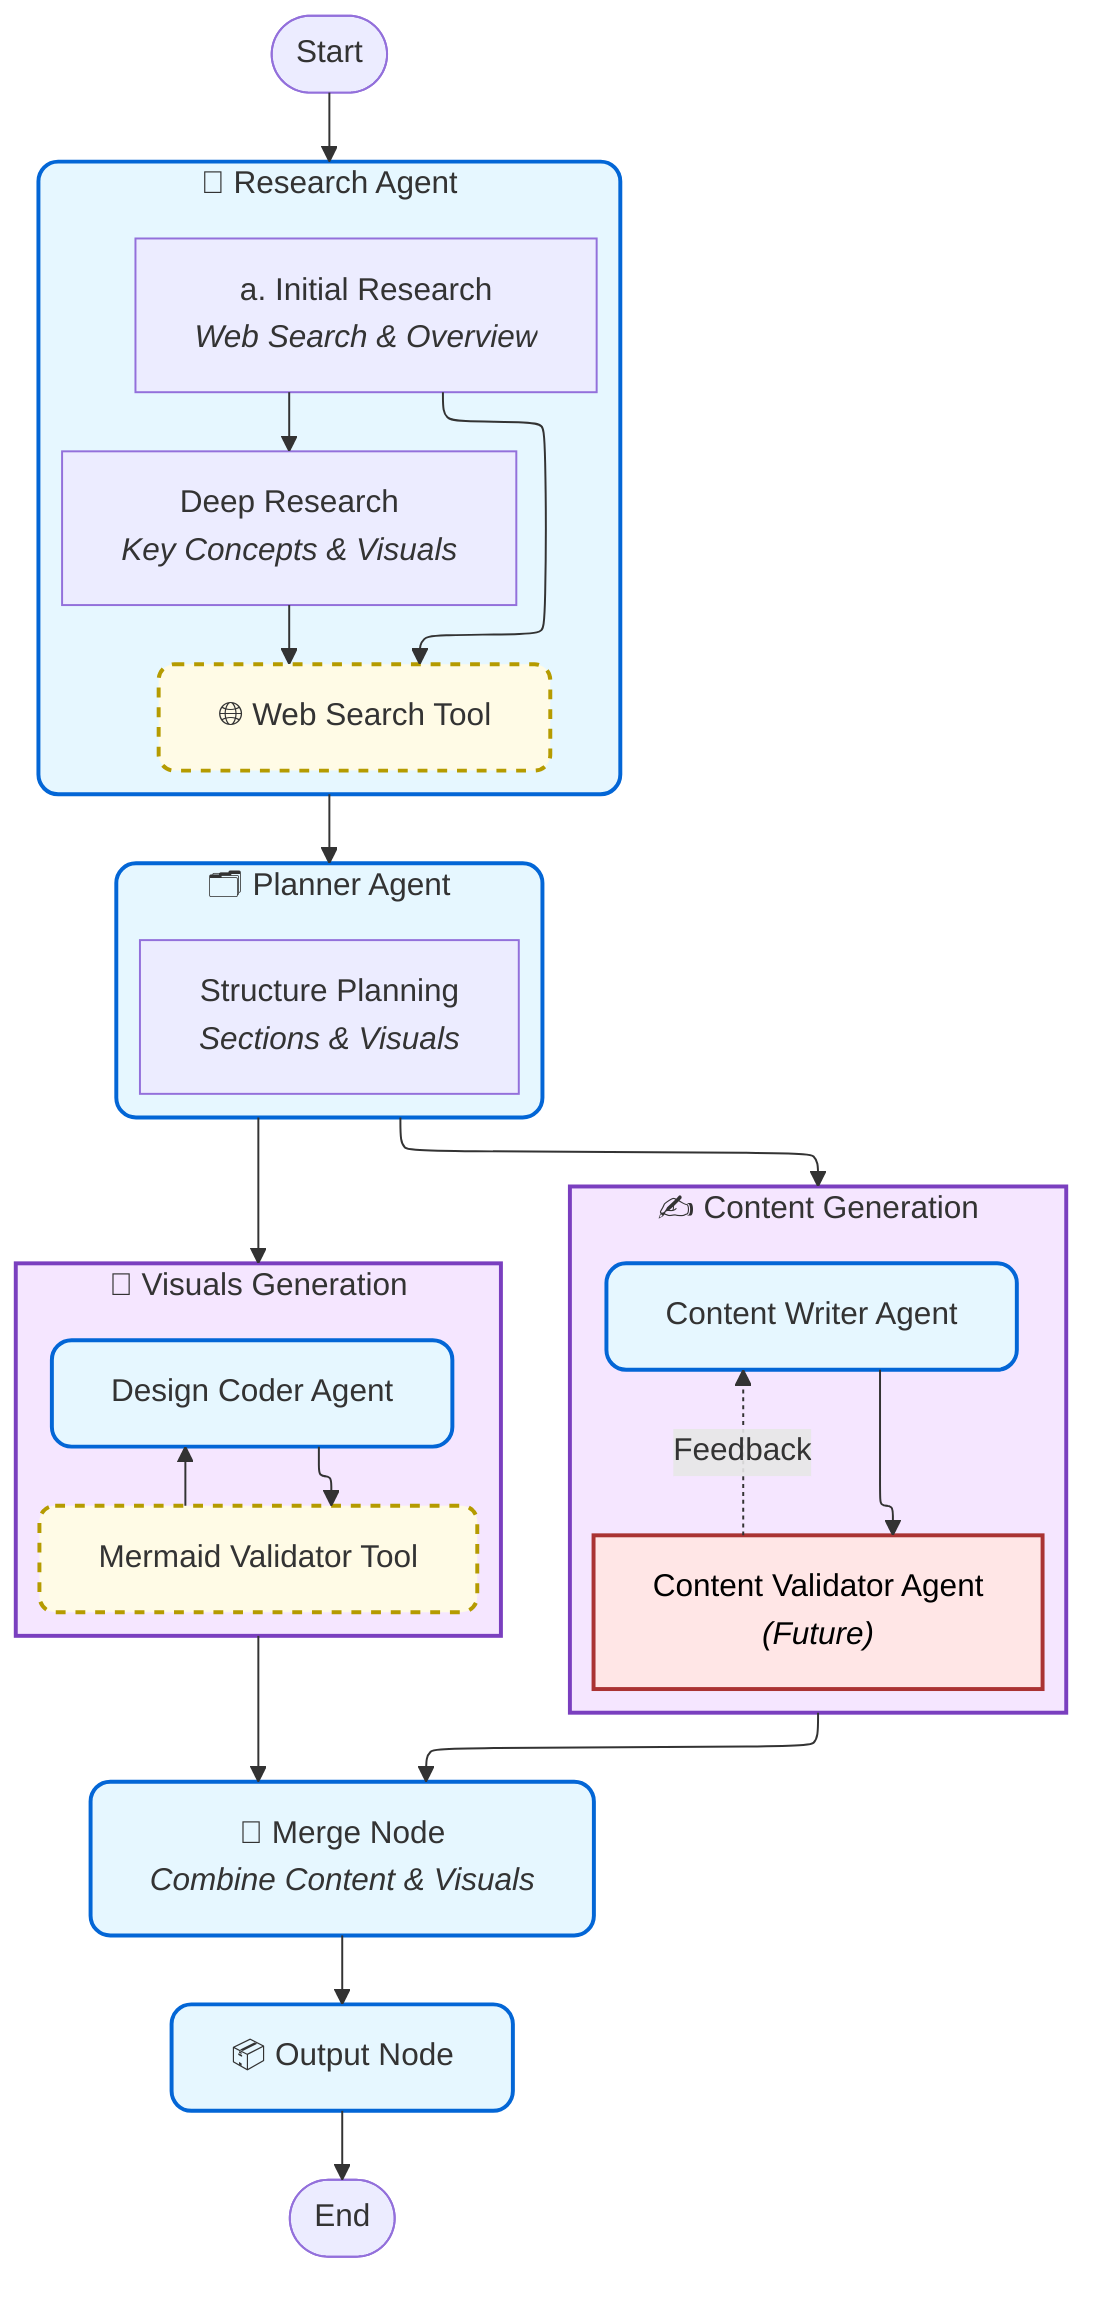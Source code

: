 ---
config:
  layout: elk
---
flowchart TD
 subgraph B["🔎 Research Agent"]
    direction TB
        B2["Deep Research<br><i>Key Concepts &amp; Visuals</i>"]
        B1["a. Initial Research<br><i>Web Search &amp; Overview</i>"]
        WS["🌐 Web Search Tool"]
  end
 subgraph P["🗂 Planner Agent"]
    direction TB
        P1["Structure Planning<br><i>Sections &amp; Visuals</i>"]
  end
 subgraph ContentPath["✍️ Content Generation"]
    direction TB
        CV["Content Validator Agent<br><i>(Future)</i>"]
        C["Content Writer Agent"]
  end
 subgraph VisualPath["🎨 Visuals Generation"]
    direction TB
        MV["Mermaid Validator Tool"]
        M["Design Coder Agent"]
  end
    start(["Start"]) --> B
    B1 --> B2 & WS
    B2 --> WS
    B --> P
    P --> ContentPath & VisualPath
    C --> CV
    CV -. Feedback ..-> C
    M --> MV
    MV --> M
    ContentPath --> merge["🔗 Merge Node<br><i>Combine Content &amp; Visuals</i>"]
    VisualPath --> merge
    merge --> exit["📦 Output Node"]
    exit --> endnode(["End"])
     WS:::tool
     CV:::future
     C:::agent
     MV:::tool
     M:::agent
     B:::agent
     P:::agent
     merge:::agent
     exit:::agent
    classDef future fill:#ffe6e6,stroke:#a33,stroke-width:2px,color:#000
    classDef agent fill:#e6f7ff,stroke:#0366d6,stroke-width:2px,rx:10px,ry:10px
    classDef tool fill:#fffbe6,stroke:#b59b00,stroke-width:2px,stroke-dasharray: 5 5,rx:8px,ry:8px
    classDef process fill:#f0fff0,stroke:#228B22,stroke-width:2px,rx:8px,ry:8px
    classDef merge fill:#f3e6ff,stroke:#7a3fbf,stroke-width:2px,rx:12px,ry:12px
    classDef invisible fill:none,stroke:none
    style ContentPath fill:#f5e6ff,stroke:#7a3fbf,stroke-width:2px
    style VisualPath fill:#f5e6ff,stroke:#7a3fbf,stroke-width:2px